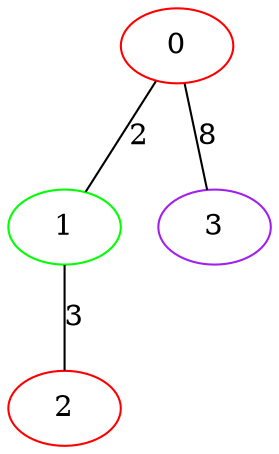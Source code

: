 graph "" {
0 [color=red, weight=1];
1 [color=green, weight=2];
2 [color=red, weight=1];
3 [color=purple, weight=4];
0 -- 1  [key=0, label=2];
0 -- 3  [key=0, label=8];
1 -- 2  [key=0, label=3];
}
